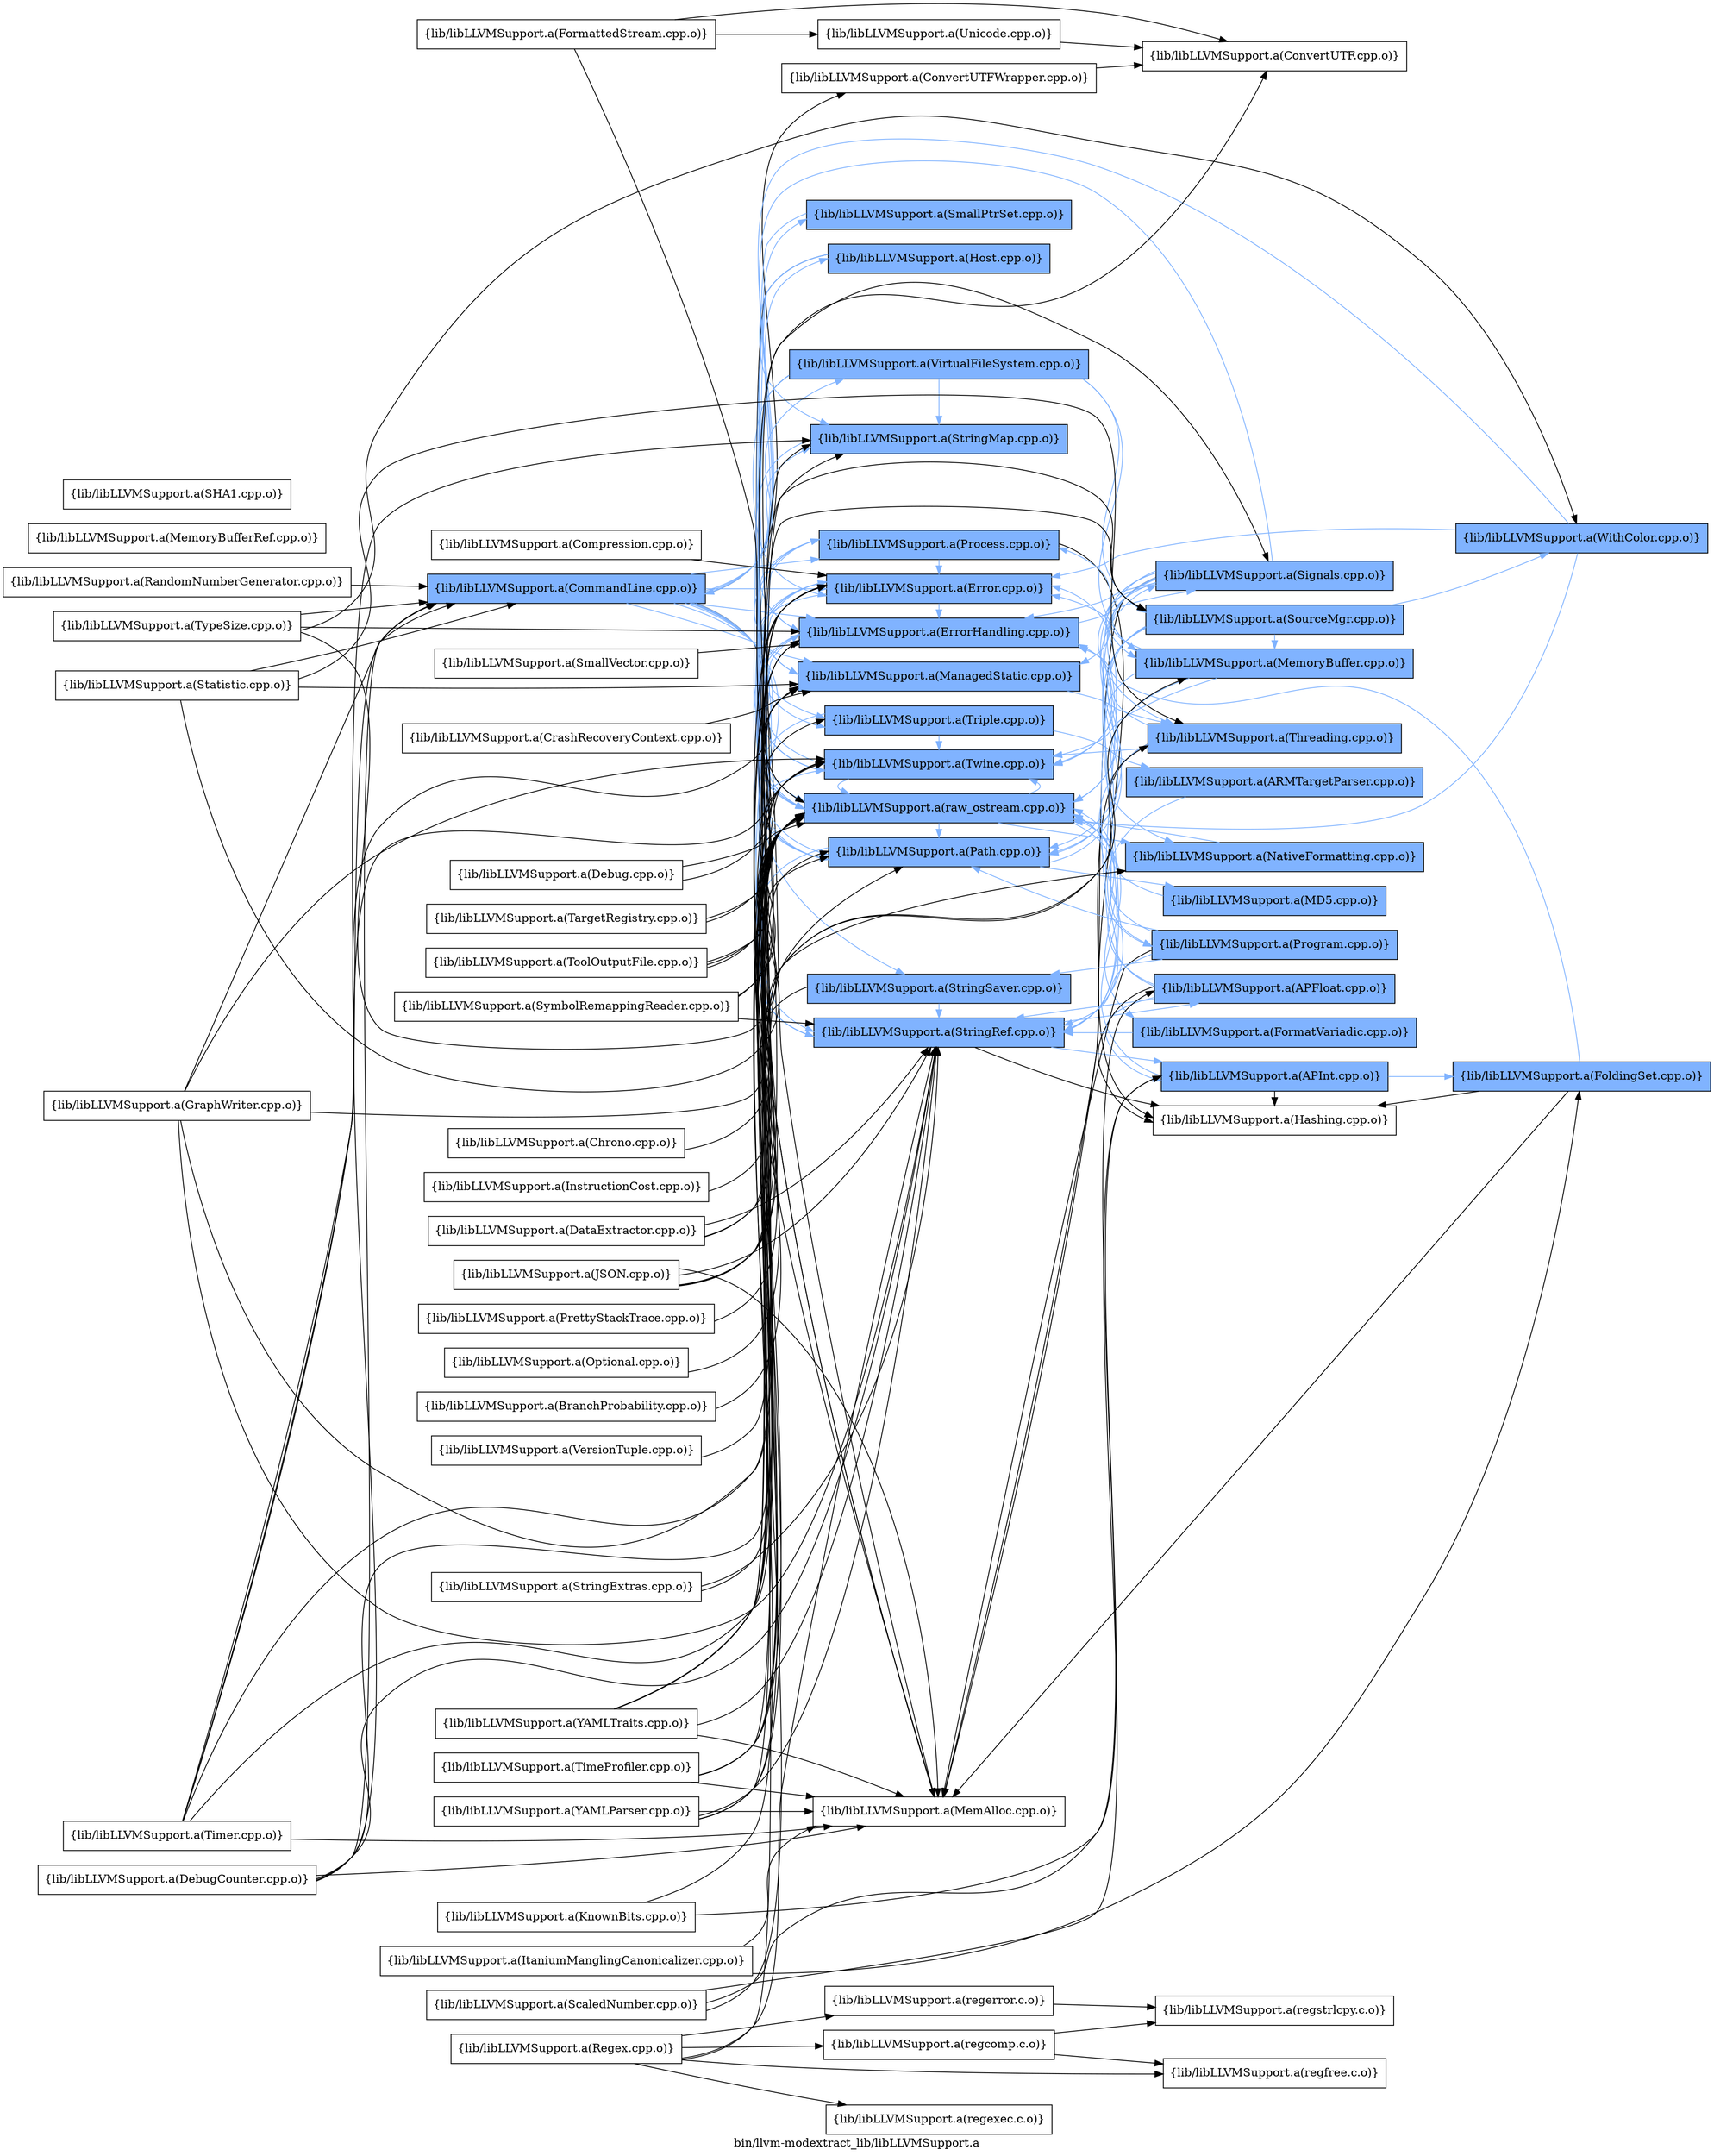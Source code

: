 digraph "bin/llvm-modextract_lib/libLLVMSupport.a" {
	label="bin/llvm-modextract_lib/libLLVMSupport.a";
	rankdir=LR;
	{ rank=same; Node0x55af9734ae48;  }
	{ rank=same; Node0x55af9734b258; Node0x55af973426f8; Node0x55af973437d8; Node0x55af97347f68; Node0x55af97347798; Node0x55af97346398; Node0x55af97343e18; Node0x55af97344048; Node0x55af97344458; Node0x55af97343878; Node0x55af97344638; Node0x55af97345e98; Node0x55af97347158; Node0x55af9734a538; Node0x55af9734c158; Node0x55af9734b578;  }
	{ rank=same; Node0x55af9734bed8; Node0x55af97347388; Node0x55af97342748; Node0x55af973449a8; Node0x55af97344228; Node0x55af973453a8; Node0x55af97344098; Node0x55af973483c8; Node0x55af97347248; Node0x55af973444f8; Node0x55af973496d8; Node0x55af97343508; Node0x55af97348a08;  }
	{ rank=same; Node0x55af9734ae48;  }
	{ rank=same; Node0x55af9734b258; Node0x55af973426f8; Node0x55af973437d8; Node0x55af97347f68; Node0x55af97347798; Node0x55af97346398; Node0x55af97343e18; Node0x55af97344048; Node0x55af97344458; Node0x55af97343878; Node0x55af97344638; Node0x55af97345e98; Node0x55af97347158; Node0x55af9734a538; Node0x55af9734c158; Node0x55af9734b578;  }
	{ rank=same; Node0x55af9734bed8; Node0x55af97347388; Node0x55af97342748; Node0x55af973449a8; Node0x55af97344228; Node0x55af973453a8; Node0x55af97344098; Node0x55af973483c8; Node0x55af97347248; Node0x55af973444f8; Node0x55af973496d8; Node0x55af97343508; Node0x55af97348a08;  }

	Node0x55af9734ae48 [shape=record,shape=box,group=1,style=filled,fillcolor="0.600000 0.5 1",label="{lib/libLLVMSupport.a(CommandLine.cpp.o)}"];
	Node0x55af9734ae48 -> Node0x55af9734b258;
	Node0x55af9734ae48 -> Node0x55af973426f8[color="0.600000 0.5 1"];
	Node0x55af9734ae48 -> Node0x55af973437d8[color="0.600000 0.5 1"];
	Node0x55af9734ae48 -> Node0x55af97347f68[color="0.600000 0.5 1"];
	Node0x55af9734ae48 -> Node0x55af97347798;
	Node0x55af9734ae48 -> Node0x55af97346398[color="0.600000 0.5 1"];
	Node0x55af9734ae48 -> Node0x55af97343e18[color="0.600000 0.5 1"];
	Node0x55af9734ae48 -> Node0x55af97344048[color="0.600000 0.5 1"];
	Node0x55af9734ae48 -> Node0x55af97344458[color="0.600000 0.5 1"];
	Node0x55af9734ae48 -> Node0x55af97343878[color="0.600000 0.5 1"];
	Node0x55af9734ae48 -> Node0x55af97344638[color="0.600000 0.5 1"];
	Node0x55af9734ae48 -> Node0x55af97345e98[color="0.600000 0.5 1"];
	Node0x55af9734ae48 -> Node0x55af97347158[color="0.600000 0.5 1"];
	Node0x55af9734ae48 -> Node0x55af9734a538[color="0.600000 0.5 1"];
	Node0x55af9734ae48 -> Node0x55af9734c158[color="0.600000 0.5 1"];
	Node0x55af9734ae48 -> Node0x55af9734b578[color="0.600000 0.5 1"];
	Node0x55af973426f8 [shape=record,shape=box,group=1,style=filled,fillcolor="0.600000 0.5 1",label="{lib/libLLVMSupport.a(Error.cpp.o)}"];
	Node0x55af973426f8 -> Node0x55af973437d8[color="0.600000 0.5 1"];
	Node0x55af973426f8 -> Node0x55af97347f68[color="0.600000 0.5 1"];
	Node0x55af973426f8 -> Node0x55af97344638[color="0.600000 0.5 1"];
	Node0x55af973426f8 -> Node0x55af97347158[color="0.600000 0.5 1"];
	Node0x55af973483c8 [shape=record,shape=box,group=1,style=filled,fillcolor="0.600000 0.5 1",label="{lib/libLLVMSupport.a(MemoryBuffer.cpp.o)}"];
	Node0x55af973483c8 -> Node0x55af973426f8[color="0.600000 0.5 1"];
	Node0x55af973483c8 -> Node0x55af97344638[color="0.600000 0.5 1"];
	Node0x55af973483c8 -> Node0x55af9734c158[color="0.600000 0.5 1"];
	Node0x55af973483c8 -> Node0x55af9734b578[color="0.600000 0.5 1"];
	Node0x55af973483c8 -> Node0x55af97343508[color="0.600000 0.5 1"];
	Node0x55af97349098 [shape=record,shape=box,group=0,label="{lib/libLLVMSupport.a(MemoryBufferRef.cpp.o)}"];
	Node0x55af973431e8 [shape=record,shape=box,group=0,label="{lib/libLLVMSupport.a(ToolOutputFile.cpp.o)}"];
	Node0x55af973431e8 -> Node0x55af97347158;
	Node0x55af973431e8 -> Node0x55af9734c158;
	Node0x55af973431e8 -> Node0x55af97347388;
	Node0x55af97347158 [shape=record,shape=box,group=1,style=filled,fillcolor="0.600000 0.5 1",label="{lib/libLLVMSupport.a(raw_ostream.cpp.o)}"];
	Node0x55af97347158 -> Node0x55af973426f8[color="0.600000 0.5 1"];
	Node0x55af97347158 -> Node0x55af973437d8[color="0.600000 0.5 1"];
	Node0x55af97347158 -> Node0x55af973444f8[color="0.600000 0.5 1"];
	Node0x55af97347158 -> Node0x55af973496d8[color="0.600000 0.5 1"];
	Node0x55af97347158 -> Node0x55af97344638[color="0.600000 0.5 1"];
	Node0x55af97347158 -> Node0x55af9734c158[color="0.600000 0.5 1"];
	Node0x55af97347158 -> Node0x55af9734b578[color="0.600000 0.5 1"];
	Node0x55af97347158 -> Node0x55af97343508[color="0.600000 0.5 1"];
	Node0x55af973449a8 [shape=record,shape=box,group=1,style=filled,fillcolor="0.600000 0.5 1",label="{lib/libLLVMSupport.a(APFloat.cpp.o)}"];
	Node0x55af973449a8 -> Node0x55af97344228[color="0.600000 0.5 1"];
	Node0x55af973449a8 -> Node0x55af973426f8[color="0.600000 0.5 1"];
	Node0x55af973449a8 -> Node0x55af973453a8;
	Node0x55af973449a8 -> Node0x55af97344458[color="0.600000 0.5 1"];
	Node0x55af973449a8 -> Node0x55af97347158[color="0.600000 0.5 1"];
	Node0x55af97344228 [shape=record,shape=box,group=1,style=filled,fillcolor="0.600000 0.5 1",label="{lib/libLLVMSupport.a(APInt.cpp.o)}"];
	Node0x55af97344228 -> Node0x55af97343eb8[color="0.600000 0.5 1"];
	Node0x55af97344228 -> Node0x55af973453a8;
	Node0x55af97344228 -> Node0x55af97347158[color="0.600000 0.5 1"];
	Node0x55af97347f68 [shape=record,shape=box,group=1,style=filled,fillcolor="0.600000 0.5 1",label="{lib/libLLVMSupport.a(ManagedStatic.cpp.o)}"];
	Node0x55af97347f68 -> Node0x55af97342748[color="0.600000 0.5 1"];
	Node0x55af97347798 [shape=record,shape=box,group=0,label="{lib/libLLVMSupport.a(MemAlloc.cpp.o)}"];
	Node0x55af97348a08 [shape=record,shape=box,group=1,style=filled,fillcolor="0.600000 0.5 1",label="{lib/libLLVMSupport.a(MD5.cpp.o)}"];
	Node0x55af97348a08 -> Node0x55af97347158[color="0.600000 0.5 1"];
	Node0x55af97343e18 [shape=record,shape=box,group=1,style=filled,fillcolor="0.600000 0.5 1",label="{lib/libLLVMSupport.a(StringMap.cpp.o)}"];
	Node0x55af97343e18 -> Node0x55af973437d8[color="0.600000 0.5 1"];
	Node0x55af97344048 [shape=record,shape=box,group=1,style=filled,fillcolor="0.600000 0.5 1",label="{lib/libLLVMSupport.a(StringSaver.cpp.o)}"];
	Node0x55af97344048 -> Node0x55af97347798;
	Node0x55af97344048 -> Node0x55af97344458[color="0.600000 0.5 1"];
	Node0x55af97343878 [shape=record,shape=box,group=1,style=filled,fillcolor="0.600000 0.5 1",label="{lib/libLLVMSupport.a(Triple.cpp.o)}"];
	Node0x55af97343878 -> Node0x55af97344458[color="0.600000 0.5 1"];
	Node0x55af97343878 -> Node0x55af97344098[color="0.600000 0.5 1"];
	Node0x55af97343878 -> Node0x55af97344638[color="0.600000 0.5 1"];
	Node0x55af97344638 [shape=record,shape=box,group=1,style=filled,fillcolor="0.600000 0.5 1",label="{lib/libLLVMSupport.a(Twine.cpp.o)}"];
	Node0x55af97344638 -> Node0x55af97347158[color="0.600000 0.5 1"];
	Node0x55af97344f98 [shape=record,shape=box,group=0,label="{lib/libLLVMSupport.a(TypeSize.cpp.o)}"];
	Node0x55af97344f98 -> Node0x55af9734ae48;
	Node0x55af97344f98 -> Node0x55af973437d8;
	Node0x55af97344f98 -> Node0x55af97346208;
	Node0x55af97344f98 -> Node0x55af97347158;
	Node0x55af973437d8 [shape=record,shape=box,group=1,style=filled,fillcolor="0.600000 0.5 1",label="{lib/libLLVMSupport.a(ErrorHandling.cpp.o)}"];
	Node0x55af973437d8 -> Node0x55af97344638[color="0.600000 0.5 1"];
	Node0x55af973437d8 -> Node0x55af97347158[color="0.600000 0.5 1"];
	Node0x55af973437d8 -> Node0x55af97347388[color="0.600000 0.5 1"];
	Node0x55af973470b8 [shape=record,shape=box,group=0,label="{lib/libLLVMSupport.a(SHA1.cpp.o)}"];
	Node0x55af97344458 [shape=record,shape=box,group=1,style=filled,fillcolor="0.600000 0.5 1",label="{lib/libLLVMSupport.a(StringRef.cpp.o)}"];
	Node0x55af97344458 -> Node0x55af973449a8[color="0.600000 0.5 1"];
	Node0x55af97344458 -> Node0x55af97344228[color="0.600000 0.5 1"];
	Node0x55af97344458 -> Node0x55af973426f8[color="0.600000 0.5 1"];
	Node0x55af97344458 -> Node0x55af973453a8;
	Node0x55af97346708 [shape=record,shape=box,group=0,label="{lib/libLLVMSupport.a(TargetRegistry.cpp.o)}"];
	Node0x55af97346708 -> Node0x55af97343878;
	Node0x55af97346708 -> Node0x55af97347158;
	Node0x55af97343d78 [shape=record,shape=box,group=0,label="{lib/libLLVMSupport.a(FormattedStream.cpp.o)}"];
	Node0x55af97343d78 -> Node0x55af9734bed8;
	Node0x55af97343d78 -> Node0x55af973456c8;
	Node0x55af97343d78 -> Node0x55af97347158;
	Node0x55af97345808 [shape=record,shape=box,group=0,label="{lib/libLLVMSupport.a(StringExtras.cpp.o)}"];
	Node0x55af97345808 -> Node0x55af97344458;
	Node0x55af97345808 -> Node0x55af97347158;
	Node0x55af97343eb8 [shape=record,shape=box,group=1,style=filled,fillcolor="0.600000 0.5 1",label="{lib/libLLVMSupport.a(FoldingSet.cpp.o)}"];
	Node0x55af97343eb8 -> Node0x55af973437d8[color="0.600000 0.5 1"];
	Node0x55af97343eb8 -> Node0x55af973453a8;
	Node0x55af97343eb8 -> Node0x55af97347798;
	Node0x55af973455d8 [shape=record,shape=box,group=0,label="{lib/libLLVMSupport.a(Regex.cpp.o)}"];
	Node0x55af973455d8 -> Node0x55af97344458;
	Node0x55af973455d8 -> Node0x55af97344638;
	Node0x55af973455d8 -> Node0x55af97349638;
	Node0x55af973455d8 -> Node0x55af97348b48;
	Node0x55af973455d8 -> Node0x55af97349228;
	Node0x55af973455d8 -> Node0x55af9734ab28;
	Node0x55af97346398 [shape=record,shape=box,group=1,style=filled,fillcolor="0.600000 0.5 1",label="{lib/libLLVMSupport.a(SmallPtrSet.cpp.o)}"];
	Node0x55af97346398 -> Node0x55af973437d8[color="0.600000 0.5 1"];
	Node0x55af973453a8 [shape=record,shape=box,group=0,label="{lib/libLLVMSupport.a(Hashing.cpp.o)}"];
	Node0x55af9734c158 [shape=record,shape=box,group=1,style=filled,fillcolor="0.600000 0.5 1",label="{lib/libLLVMSupport.a(Path.cpp.o)}"];
	Node0x55af9734c158 -> Node0x55af973426f8[color="0.600000 0.5 1"];
	Node0x55af9734c158 -> Node0x55af97348a08[color="0.600000 0.5 1"];
	Node0x55af9734c158 -> Node0x55af97344458[color="0.600000 0.5 1"];
	Node0x55af9734c158 -> Node0x55af97344638[color="0.600000 0.5 1"];
	Node0x55af9734c158 -> Node0x55af9734b578[color="0.600000 0.5 1"];
	Node0x55af9734c158 -> Node0x55af97347388[color="0.600000 0.5 1"];
	Node0x55af97347248 [shape=record,shape=box,group=1,style=filled,fillcolor="0.600000 0.5 1",label="{lib/libLLVMSupport.a(SourceMgr.cpp.o)}"];
	Node0x55af97347248 -> Node0x55af973483c8[color="0.600000 0.5 1"];
	Node0x55af97347248 -> Node0x55af97344458[color="0.600000 0.5 1"];
	Node0x55af97347248 -> Node0x55af97344638[color="0.600000 0.5 1"];
	Node0x55af97347248 -> Node0x55af97346208[color="0.600000 0.5 1"];
	Node0x55af97347248 -> Node0x55af97347158[color="0.600000 0.5 1"];
	Node0x55af97347248 -> Node0x55af9734c158[color="0.600000 0.5 1"];
	Node0x55af97342748 [shape=record,shape=box,group=1,style=filled,fillcolor="0.600000 0.5 1",label="{lib/libLLVMSupport.a(Threading.cpp.o)}"];
	Node0x55af97342748 -> Node0x55af973437d8[color="0.600000 0.5 1"];
	Node0x55af97342748 -> Node0x55af97347798;
	Node0x55af97342748 -> Node0x55af97344458[color="0.600000 0.5 1"];
	Node0x55af97342748 -> Node0x55af97344638[color="0.600000 0.5 1"];
	Node0x55af973496d8 [shape=record,shape=box,group=1,style=filled,fillcolor="0.600000 0.5 1",label="{lib/libLLVMSupport.a(NativeFormatting.cpp.o)}"];
	Node0x55af973496d8 -> Node0x55af97347158[color="0.600000 0.5 1"];
	Node0x55af9734ab78 [shape=record,shape=box,group=0,label="{lib/libLLVMSupport.a(Chrono.cpp.o)}"];
	Node0x55af9734ab78 -> Node0x55af97347158;
	Node0x55af9734b258 [shape=record,shape=box,group=0,label="{lib/libLLVMSupport.a(ConvertUTFWrapper.cpp.o)}"];
	Node0x55af9734b258 -> Node0x55af9734bed8;
	Node0x55af97345e98 [shape=record,shape=box,group=1,style=filled,fillcolor="0.600000 0.5 1",label="{lib/libLLVMSupport.a(VirtualFileSystem.cpp.o)}"];
	Node0x55af97345e98 -> Node0x55af973426f8[color="0.600000 0.5 1"];
	Node0x55af97345e98 -> Node0x55af97347798;
	Node0x55af97345e98 -> Node0x55af973483c8[color="0.600000 0.5 1"];
	Node0x55af97345e98 -> Node0x55af97347248[color="0.600000 0.5 1"];
	Node0x55af97345e98 -> Node0x55af97343e18[color="0.600000 0.5 1"];
	Node0x55af97345e98 -> Node0x55af97344458[color="0.600000 0.5 1"];
	Node0x55af97345e98 -> Node0x55af97344638[color="0.600000 0.5 1"];
	Node0x55af97345e98 -> Node0x55af97347158[color="0.600000 0.5 1"];
	Node0x55af97345e98 -> Node0x55af9734c158[color="0.600000 0.5 1"];
	Node0x55af9734a538 [shape=record,shape=box,group=1,style=filled,fillcolor="0.600000 0.5 1",label="{lib/libLLVMSupport.a(Host.cpp.o)}"];
	Node0x55af9734a538 -> Node0x55af97347798;
	Node0x55af9734a538 -> Node0x55af97343e18[color="0.600000 0.5 1"];
	Node0x55af9734a538 -> Node0x55af97344458[color="0.600000 0.5 1"];
	Node0x55af9734a538 -> Node0x55af97343878[color="0.600000 0.5 1"];
	Node0x55af9734a538 -> Node0x55af97347158[color="0.600000 0.5 1"];
	Node0x55af9734b578 [shape=record,shape=box,group=1,style=filled,fillcolor="0.600000 0.5 1",label="{lib/libLLVMSupport.a(Process.cpp.o)}"];
	Node0x55af9734b578 -> Node0x55af973426f8[color="0.600000 0.5 1"];
	Node0x55af9734b578 -> Node0x55af973453a8;
	Node0x55af9734b578 -> Node0x55af97347f68[color="0.600000 0.5 1"];
	Node0x55af9734b578 -> Node0x55af9734c158[color="0.600000 0.5 1"];
	Node0x55af9734bed8 [shape=record,shape=box,group=0,label="{lib/libLLVMSupport.a(ConvertUTF.cpp.o)}"];
	Node0x55af9734c1a8 [shape=record,shape=box,group=0,label="{lib/libLLVMSupport.a(Debug.cpp.o)}"];
	Node0x55af9734c1a8 -> Node0x55af97347f68;
	Node0x55af9734c1a8 -> Node0x55af97347158;
	Node0x55af97347388 [shape=record,shape=box,group=1,style=filled,fillcolor="0.600000 0.5 1",label="{lib/libLLVMSupport.a(Signals.cpp.o)}"];
	Node0x55af97347388 -> Node0x55af9734ae48[color="0.600000 0.5 1"];
	Node0x55af97347388 -> Node0x55af973437d8[color="0.600000 0.5 1"];
	Node0x55af97347388 -> Node0x55af97347f68[color="0.600000 0.5 1"];
	Node0x55af97347388 -> Node0x55af97347798;
	Node0x55af97347388 -> Node0x55af973483c8[color="0.600000 0.5 1"];
	Node0x55af97347388 -> Node0x55af973496d8[color="0.600000 0.5 1"];
	Node0x55af97347388 -> Node0x55af97344458[color="0.600000 0.5 1"];
	Node0x55af97347388 -> Node0x55af97344638[color="0.600000 0.5 1"];
	Node0x55af97347388 -> Node0x55af97347158[color="0.600000 0.5 1"];
	Node0x55af97347388 -> Node0x55af9734c158[color="0.600000 0.5 1"];
	Node0x55af97347388 -> Node0x55af97342748[color="0.600000 0.5 1"];
	Node0x55af973456c8 [shape=record,shape=box,group=0,label="{lib/libLLVMSupport.a(Unicode.cpp.o)}"];
	Node0x55af973456c8 -> Node0x55af9734bed8;
	Node0x55af973444f8 [shape=record,shape=box,group=1,style=filled,fillcolor="0.600000 0.5 1",label="{lib/libLLVMSupport.a(FormatVariadic.cpp.o)}"];
	Node0x55af973444f8 -> Node0x55af97344458[color="0.600000 0.5 1"];
	Node0x55af9734c2e8 [shape=record,shape=box,group=0,label="{lib/libLLVMSupport.a(InstructionCost.cpp.o)}"];
	Node0x55af9734c2e8 -> Node0x55af97347158;
	Node0x55af97343508 [shape=record,shape=box,group=1,style=filled,fillcolor="0.600000 0.5 1",label="{lib/libLLVMSupport.a(Program.cpp.o)}"];
	Node0x55af97343508 -> Node0x55af97347798;
	Node0x55af97343508 -> Node0x55af97344048[color="0.600000 0.5 1"];
	Node0x55af97343508 -> Node0x55af97344458[color="0.600000 0.5 1"];
	Node0x55af97343508 -> Node0x55af97347158[color="0.600000 0.5 1"];
	Node0x55af97343508 -> Node0x55af9734c158[color="0.600000 0.5 1"];
	Node0x55af97345cb8 [shape=record,shape=box,group=0,label="{lib/libLLVMSupport.a(PrettyStackTrace.cpp.o)}"];
	Node0x55af97345cb8 -> Node0x55af97347158;
	Node0x55af97344f48 [shape=record,shape=box,group=0,label="{lib/libLLVMSupport.a(RandomNumberGenerator.cpp.o)}"];
	Node0x55af97344f48 -> Node0x55af9734ae48;
	Node0x55af97349638 [shape=record,shape=box,group=0,label="{lib/libLLVMSupport.a(regcomp.c.o)}"];
	Node0x55af97349638 -> Node0x55af9734ab28;
	Node0x55af97349638 -> Node0x55af97349ea8;
	Node0x55af97348b48 [shape=record,shape=box,group=0,label="{lib/libLLVMSupport.a(regerror.c.o)}"];
	Node0x55af97348b48 -> Node0x55af97349ea8;
	Node0x55af97349228 [shape=record,shape=box,group=0,label="{lib/libLLVMSupport.a(regexec.c.o)}"];
	Node0x55af9734ab28 [shape=record,shape=box,group=0,label="{lib/libLLVMSupport.a(regfree.c.o)}"];
	Node0x55af97346f78 [shape=record,shape=box,group=0,label="{lib/libLLVMSupport.a(SmallVector.cpp.o)}"];
	Node0x55af97346f78 -> Node0x55af973437d8;
	Node0x55af97346208 [shape=record,shape=box,group=1,style=filled,fillcolor="0.600000 0.5 1",label="{lib/libLLVMSupport.a(WithColor.cpp.o)}"];
	Node0x55af97346208 -> Node0x55af9734ae48[color="0.600000 0.5 1"];
	Node0x55af97346208 -> Node0x55af973426f8[color="0.600000 0.5 1"];
	Node0x55af97346208 -> Node0x55af97347158[color="0.600000 0.5 1"];
	Node0x55af97345588 [shape=record,shape=box,group=0,label="{lib/libLLVMSupport.a(Statistic.cpp.o)}"];
	Node0x55af97345588 -> Node0x55af9734ae48;
	Node0x55af97345588 -> Node0x55af97347f68;
	Node0x55af97345588 -> Node0x55af97347158;
	Node0x55af97345588 -> Node0x55af97342748;
	Node0x55af97342838 [shape=record,shape=box,group=0,label="{lib/libLLVMSupport.a(TimeProfiler.cpp.o)}"];
	Node0x55af97342838 -> Node0x55af973426f8;
	Node0x55af97342838 -> Node0x55af97347798;
	Node0x55af97342838 -> Node0x55af97343e18;
	Node0x55af97342838 -> Node0x55af97344638;
	Node0x55af97342838 -> Node0x55af97347158;
	Node0x55af97342838 -> Node0x55af9734c158;
	Node0x55af97342ba8 [shape=record,shape=box,group=0,label="{lib/libLLVMSupport.a(JSON.cpp.o)}"];
	Node0x55af97342ba8 -> Node0x55af9734bed8;
	Node0x55af97342ba8 -> Node0x55af973426f8;
	Node0x55af97342ba8 -> Node0x55af97347798;
	Node0x55af97342ba8 -> Node0x55af973496d8;
	Node0x55af97342ba8 -> Node0x55af97344458;
	Node0x55af97342ba8 -> Node0x55af97344638;
	Node0x55af97342ba8 -> Node0x55af97347158;
	Node0x55af97343828 [shape=record,shape=box,group=0,label="{lib/libLLVMSupport.a(Timer.cpp.o)}"];
	Node0x55af97343828 -> Node0x55af9734ae48;
	Node0x55af97343828 -> Node0x55af97347f68;
	Node0x55af97343828 -> Node0x55af97347798;
	Node0x55af97343828 -> Node0x55af97343e18;
	Node0x55af97343828 -> Node0x55af97347158;
	Node0x55af97343828 -> Node0x55af97342748;
	Node0x55af97344098 [shape=record,shape=box,group=1,style=filled,fillcolor="0.600000 0.5 1",label="{lib/libLLVMSupport.a(ARMTargetParser.cpp.o)}"];
	Node0x55af97344098 -> Node0x55af97344458[color="0.600000 0.5 1"];
	Node0x55af97346938 [shape=record,shape=box,group=0,label="{lib/libLLVMSupport.a(YAMLParser.cpp.o)}"];
	Node0x55af97346938 -> Node0x55af973437d8;
	Node0x55af97346938 -> Node0x55af97347798;
	Node0x55af97346938 -> Node0x55af97347248;
	Node0x55af97346938 -> Node0x55af97344458;
	Node0x55af97346938 -> Node0x55af97347158;
	Node0x55af97349ea8 [shape=record,shape=box,group=0,label="{lib/libLLVMSupport.a(regstrlcpy.c.o)}"];
	Node0x55af973432d8 [shape=record,shape=box,group=0,label="{lib/libLLVMSupport.a(CrashRecoveryContext.cpp.o)}"];
	Node0x55af973432d8 -> Node0x55af97347f68;
	Node0x55af97347c48 [shape=record,shape=box,group=0,label="{lib/libLLVMSupport.a(KnownBits.cpp.o)}"];
	Node0x55af97347c48 -> Node0x55af97344228;
	Node0x55af97347c48 -> Node0x55af97347158;
	Node0x55af97346b18 [shape=record,shape=box,group=0,label="{lib/libLLVMSupport.a(Optional.cpp.o)}"];
	Node0x55af97346b18 -> Node0x55af97347158;
	Node0x55af97344138 [shape=record,shape=box,group=0,label="{lib/libLLVMSupport.a(GraphWriter.cpp.o)}"];
	Node0x55af97344138 -> Node0x55af9734ae48;
	Node0x55af97344138 -> Node0x55af97344458;
	Node0x55af97344138 -> Node0x55af97344638;
	Node0x55af97344138 -> Node0x55af97347158;
	Node0x55af97344138 -> Node0x55af9734c158;
	Node0x55af97344598 [shape=record,shape=box,group=0,label="{lib/libLLVMSupport.a(BranchProbability.cpp.o)}"];
	Node0x55af97344598 -> Node0x55af97347158;
	Node0x55af97346a78 [shape=record,shape=box,group=0,label="{lib/libLLVMSupport.a(ScaledNumber.cpp.o)}"];
	Node0x55af97346a78 -> Node0x55af973449a8;
	Node0x55af97346a78 -> Node0x55af97344228;
	Node0x55af97346a78 -> Node0x55af97347158;
	Node0x55af97348cd8 [shape=record,shape=box,group=0,label="{lib/libLLVMSupport.a(DebugCounter.cpp.o)}"];
	Node0x55af97348cd8 -> Node0x55af9734ae48;
	Node0x55af97348cd8 -> Node0x55af97347f68;
	Node0x55af97348cd8 -> Node0x55af97347798;
	Node0x55af97348cd8 -> Node0x55af97344458;
	Node0x55af97348cd8 -> Node0x55af97347158;
	Node0x55af97346528 [shape=record,shape=box,group=0,label="{lib/libLLVMSupport.a(Compression.cpp.o)}"];
	Node0x55af97346528 -> Node0x55af973426f8;
	Node0x55af97345628 [shape=record,shape=box,group=0,label="{lib/libLLVMSupport.a(ItaniumManglingCanonicalizer.cpp.o)}"];
	Node0x55af97345628 -> Node0x55af97343eb8;
	Node0x55af97345628 -> Node0x55af97347798;
	Node0x55af97349458 [shape=record,shape=box,group=0,label="{lib/libLLVMSupport.a(SymbolRemappingReader.cpp.o)}"];
	Node0x55af97349458 -> Node0x55af973426f8;
	Node0x55af97349458 -> Node0x55af97344458;
	Node0x55af97349458 -> Node0x55af97344638;
	Node0x55af97349458 -> Node0x55af97347158;
	Node0x55af97347a18 [shape=record,shape=box,group=0,label="{lib/libLLVMSupport.a(DataExtractor.cpp.o)}"];
	Node0x55af97347a18 -> Node0x55af973426f8;
	Node0x55af97347a18 -> Node0x55af97344458;
	Node0x55af97347a18 -> Node0x55af97347158;
	Node0x55af973454e8 [shape=record,shape=box,group=0,label="{lib/libLLVMSupport.a(YAMLTraits.cpp.o)}"];
	Node0x55af973454e8 -> Node0x55af973437d8;
	Node0x55af973454e8 -> Node0x55af97347798;
	Node0x55af973454e8 -> Node0x55af973483c8;
	Node0x55af973454e8 -> Node0x55af97347248;
	Node0x55af973454e8 -> Node0x55af97343e18;
	Node0x55af973454e8 -> Node0x55af97344458;
	Node0x55af973454e8 -> Node0x55af97344638;
	Node0x55af973454e8 -> Node0x55af97347158;
	Node0x55af97346118 [shape=record,shape=box,group=0,label="{lib/libLLVMSupport.a(VersionTuple.cpp.o)}"];
	Node0x55af97346118 -> Node0x55af97347158;
}
